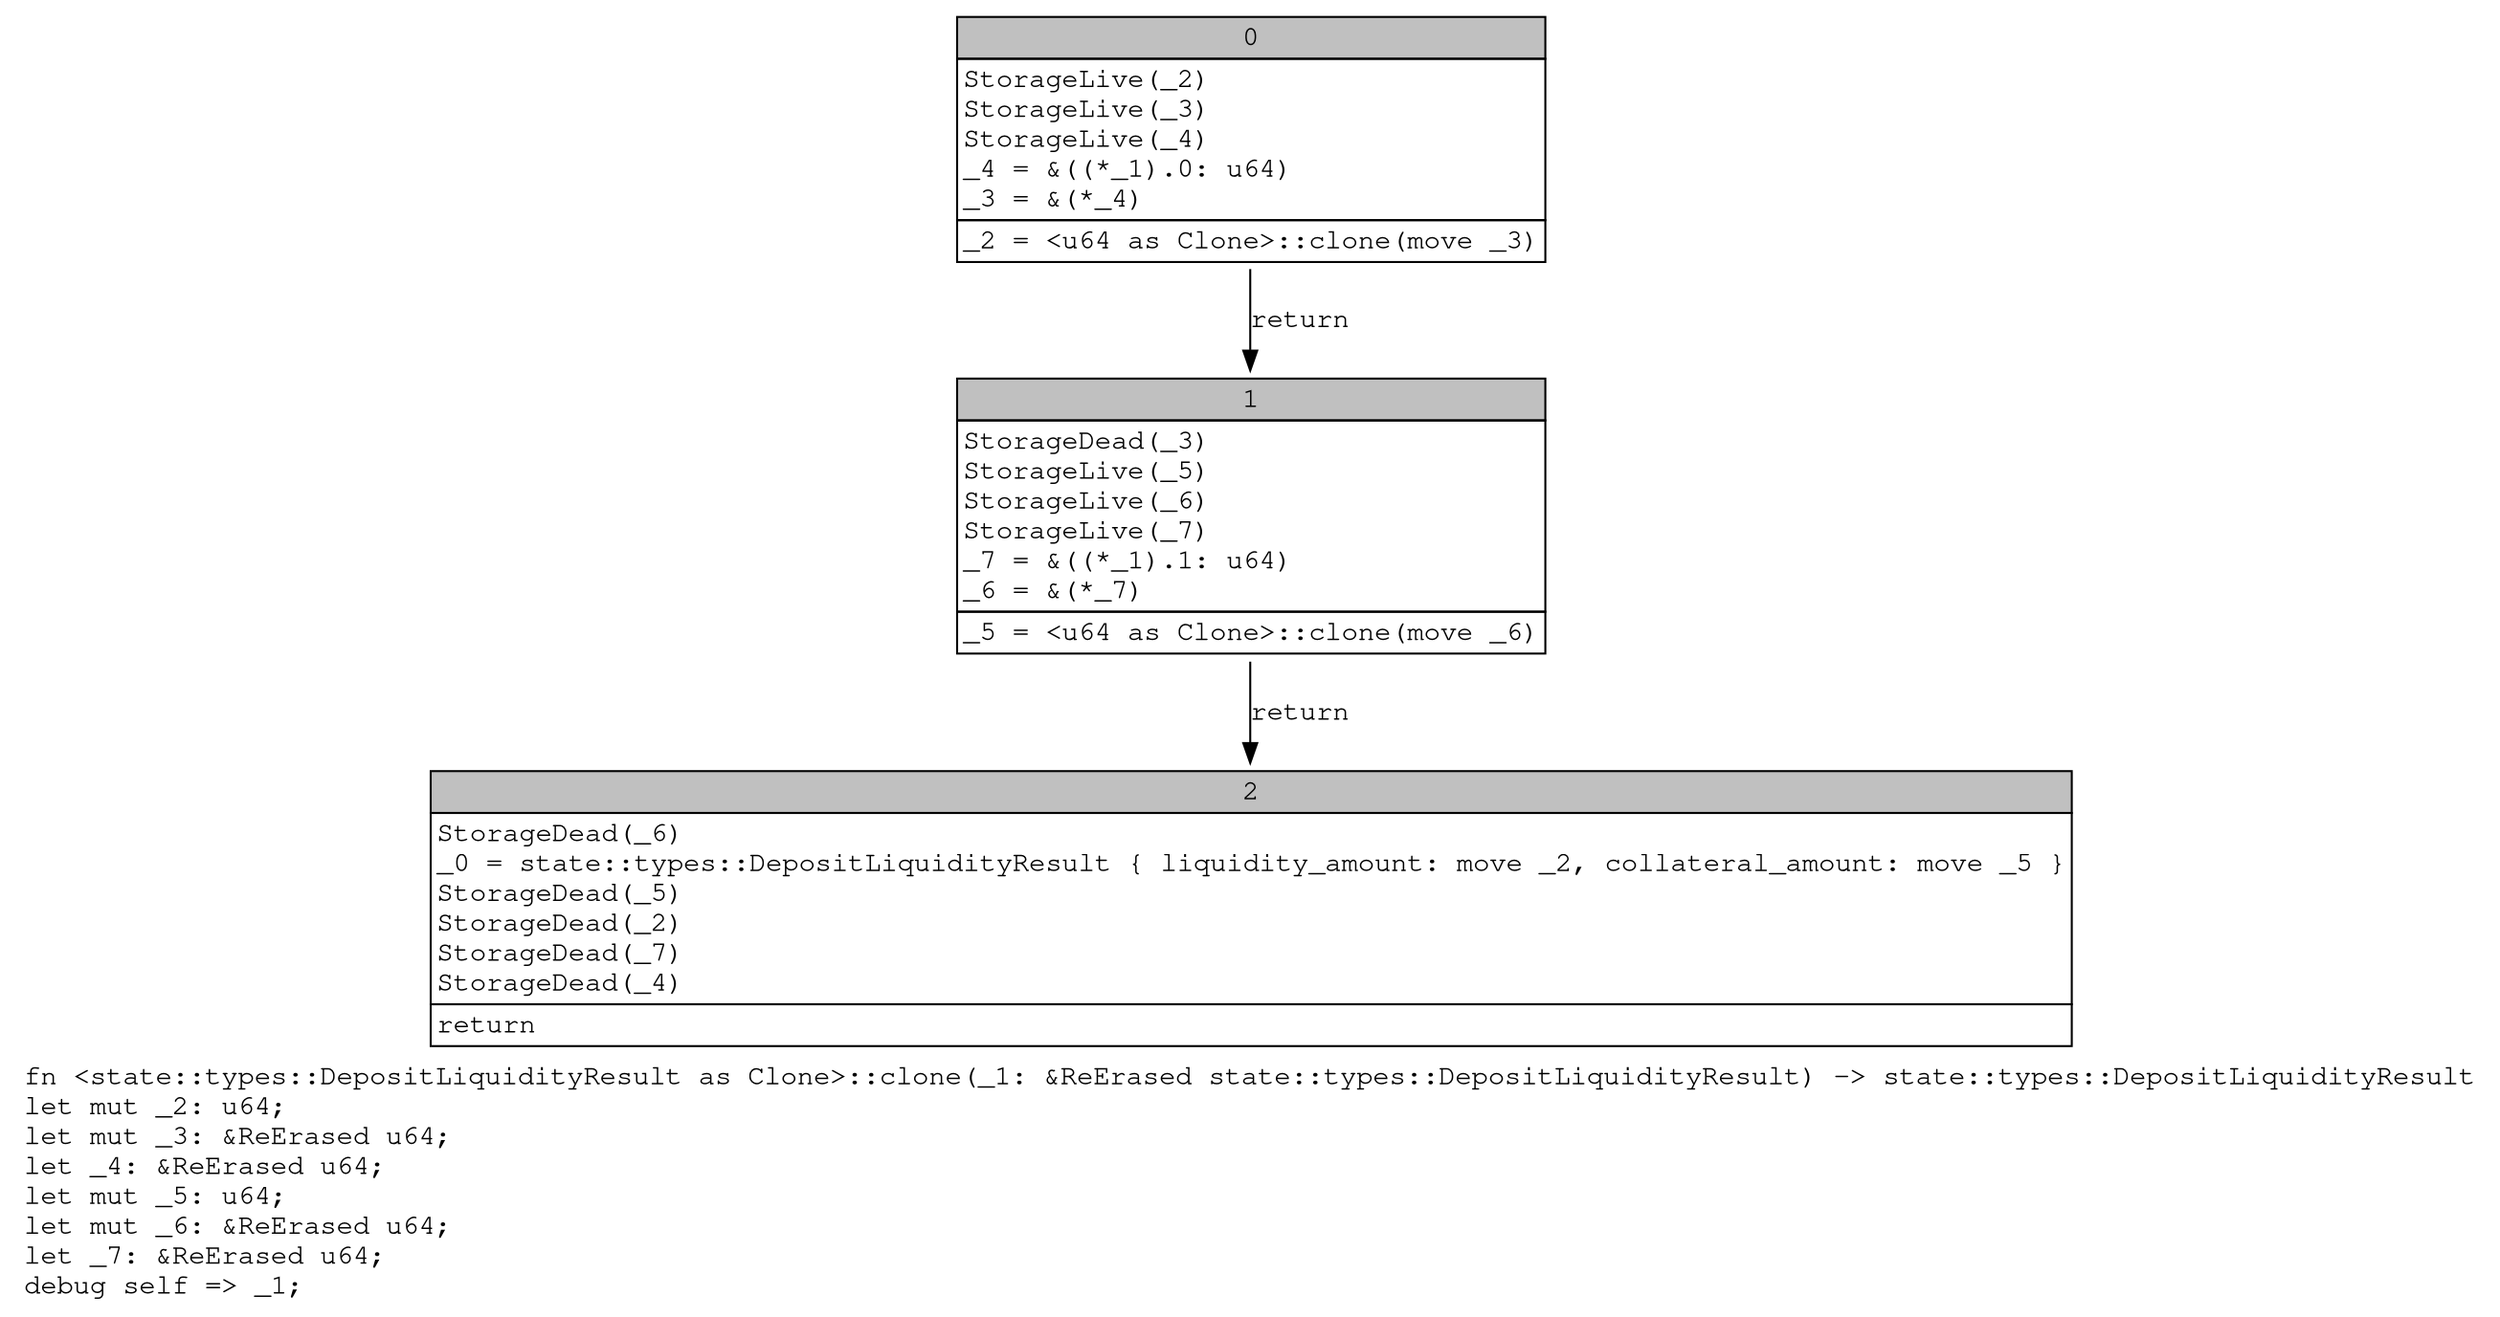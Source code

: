 digraph Mir_0_10598 {
    graph [fontname="Courier, monospace"];
    node [fontname="Courier, monospace"];
    edge [fontname="Courier, monospace"];
    label=<fn &lt;state::types::DepositLiquidityResult as Clone&gt;::clone(_1: &amp;ReErased state::types::DepositLiquidityResult) -&gt; state::types::DepositLiquidityResult<br align="left"/>let mut _2: u64;<br align="left"/>let mut _3: &amp;ReErased u64;<br align="left"/>let _4: &amp;ReErased u64;<br align="left"/>let mut _5: u64;<br align="left"/>let mut _6: &amp;ReErased u64;<br align="left"/>let _7: &amp;ReErased u64;<br align="left"/>debug self =&gt; _1;<br align="left"/>>;
    bb0__0_10598 [shape="none", label=<<table border="0" cellborder="1" cellspacing="0"><tr><td bgcolor="gray" align="center" colspan="1">0</td></tr><tr><td align="left" balign="left">StorageLive(_2)<br/>StorageLive(_3)<br/>StorageLive(_4)<br/>_4 = &amp;((*_1).0: u64)<br/>_3 = &amp;(*_4)<br/></td></tr><tr><td align="left">_2 = &lt;u64 as Clone&gt;::clone(move _3)</td></tr></table>>];
    bb1__0_10598 [shape="none", label=<<table border="0" cellborder="1" cellspacing="0"><tr><td bgcolor="gray" align="center" colspan="1">1</td></tr><tr><td align="left" balign="left">StorageDead(_3)<br/>StorageLive(_5)<br/>StorageLive(_6)<br/>StorageLive(_7)<br/>_7 = &amp;((*_1).1: u64)<br/>_6 = &amp;(*_7)<br/></td></tr><tr><td align="left">_5 = &lt;u64 as Clone&gt;::clone(move _6)</td></tr></table>>];
    bb2__0_10598 [shape="none", label=<<table border="0" cellborder="1" cellspacing="0"><tr><td bgcolor="gray" align="center" colspan="1">2</td></tr><tr><td align="left" balign="left">StorageDead(_6)<br/>_0 = state::types::DepositLiquidityResult { liquidity_amount: move _2, collateral_amount: move _5 }<br/>StorageDead(_5)<br/>StorageDead(_2)<br/>StorageDead(_7)<br/>StorageDead(_4)<br/></td></tr><tr><td align="left">return</td></tr></table>>];
    bb0__0_10598 -> bb1__0_10598 [label="return"];
    bb1__0_10598 -> bb2__0_10598 [label="return"];
}
